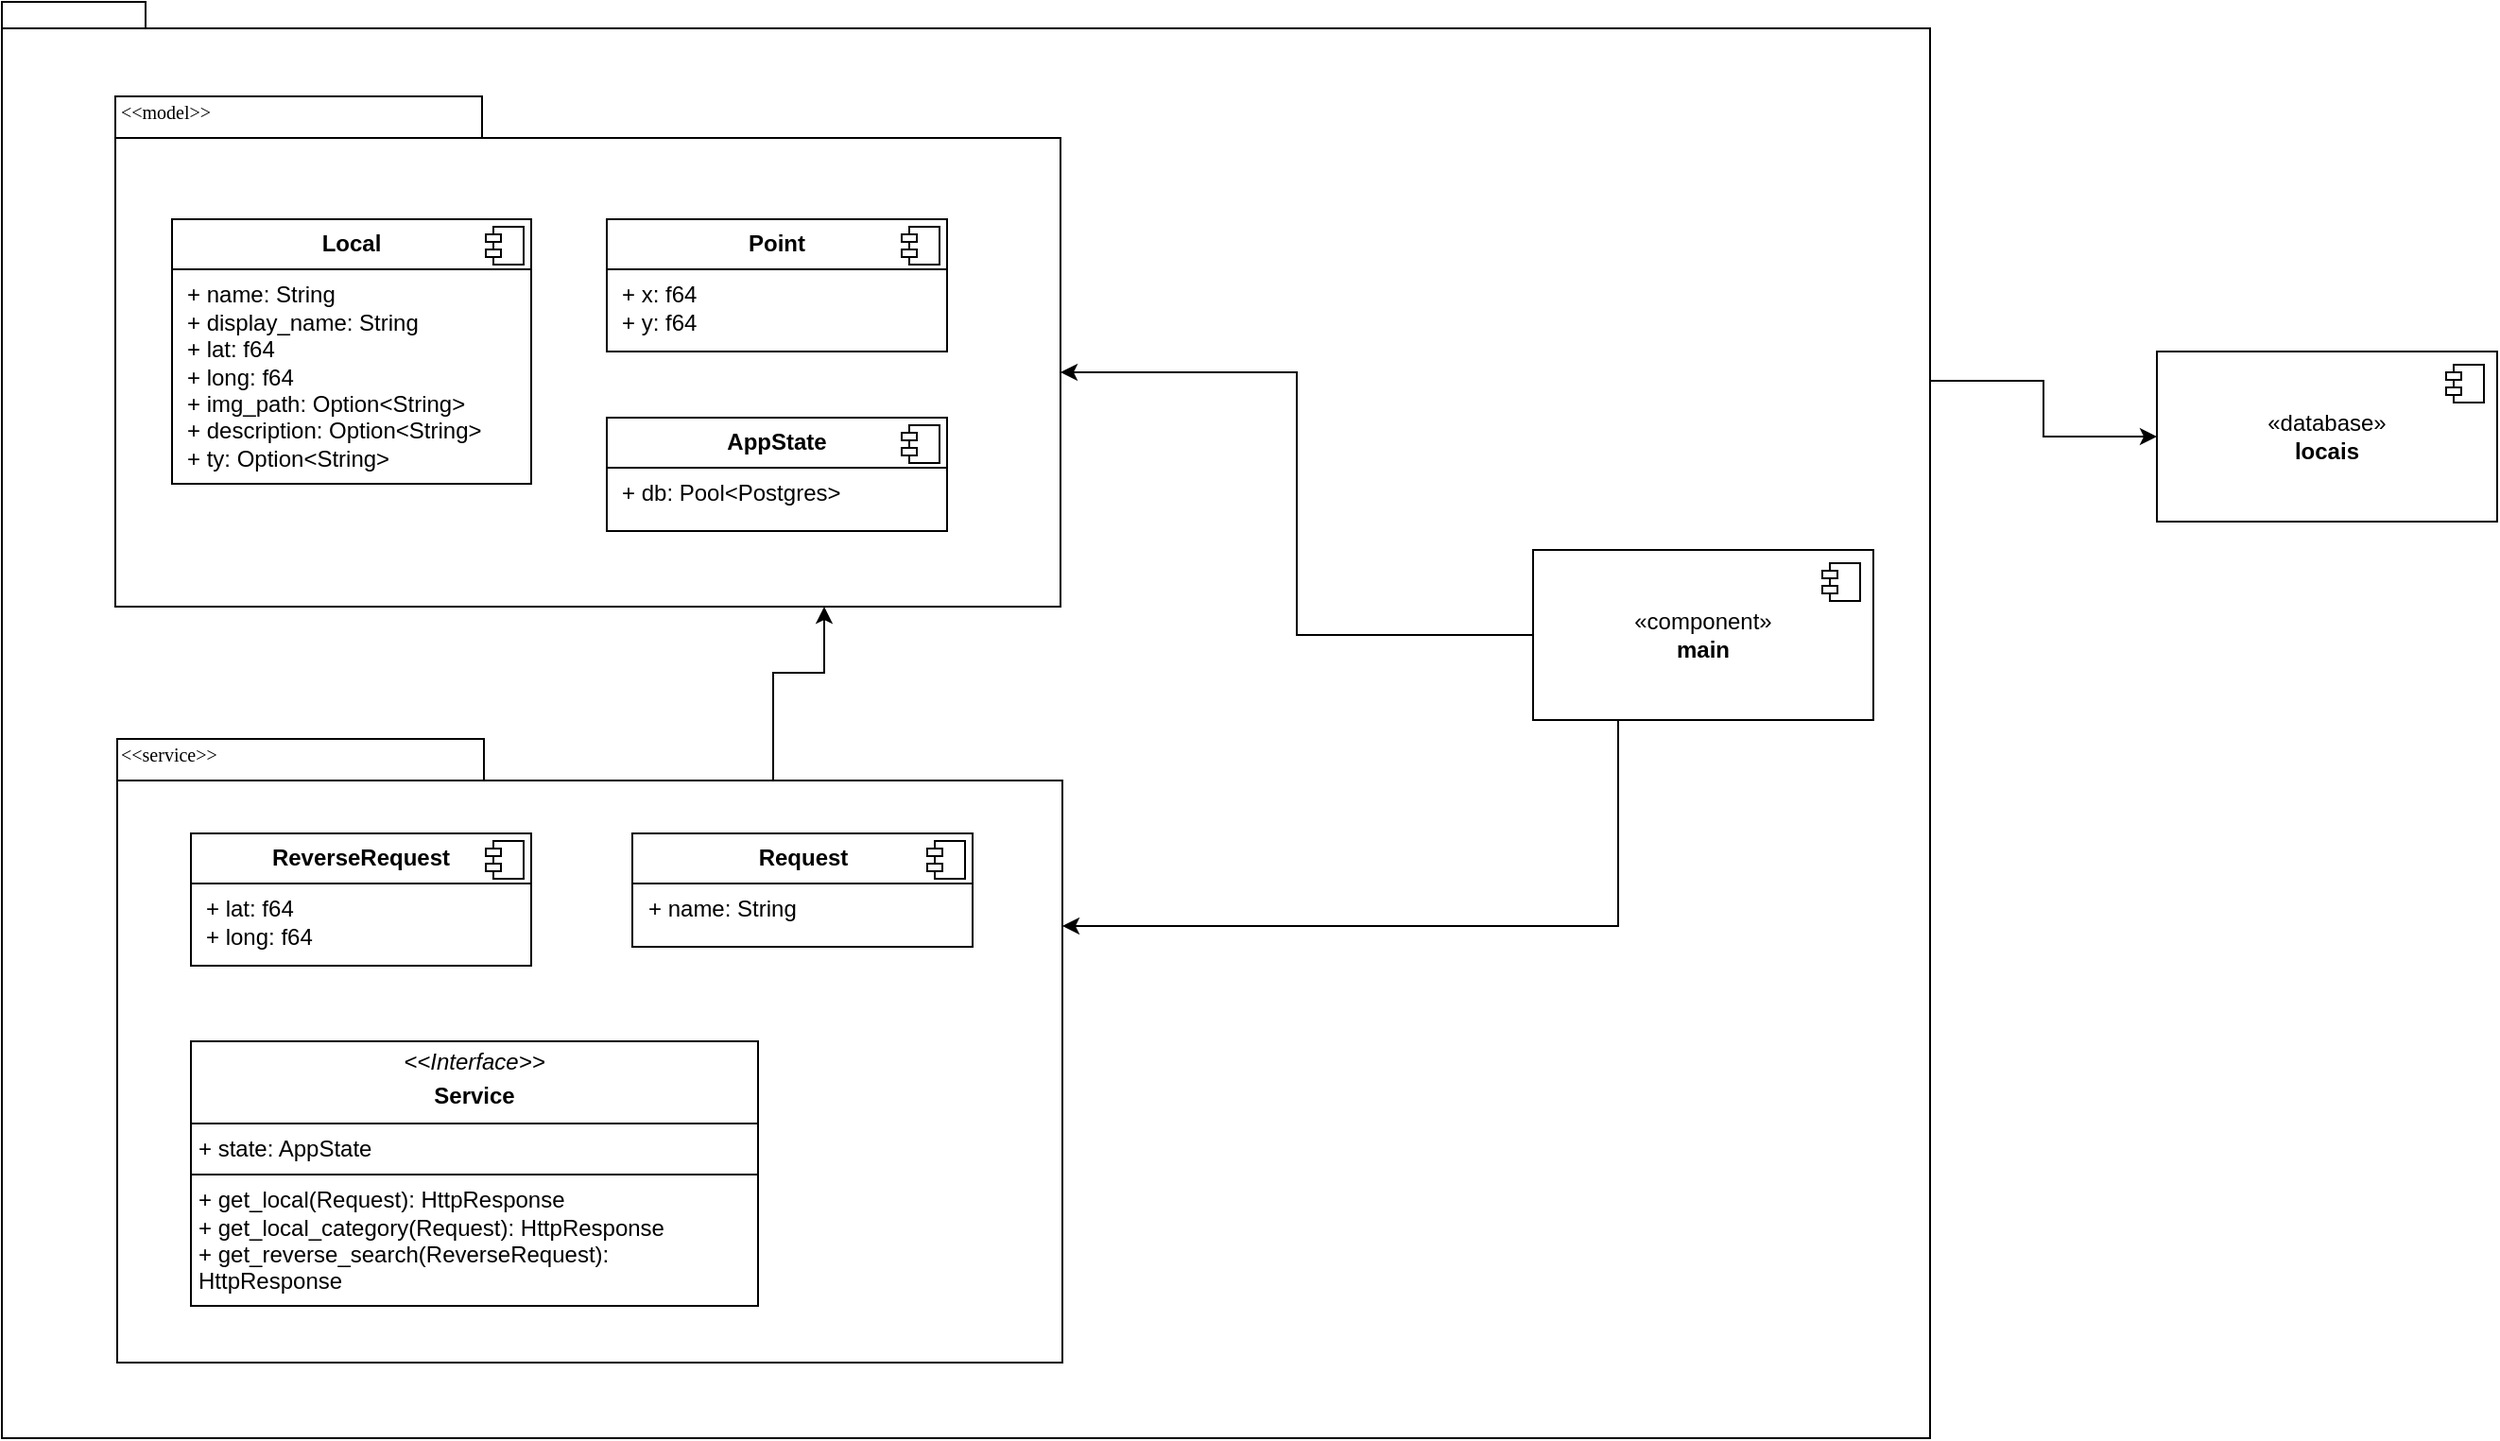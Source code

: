 <mxfile version="24.7.17">
  <diagram name="Page-1" id="b5b7bab2-c9e2-2cf4-8b2a-24fd1a2a6d21">
    <mxGraphModel dx="1750" dy="930" grid="1" gridSize="10" guides="1" tooltips="1" connect="1" arrows="1" fold="1" page="1" pageScale="1" pageWidth="827" pageHeight="1169" background="none" math="0" shadow="0">
      <root>
        <mxCell id="0" />
        <mxCell id="1" parent="0" />
        <mxCell id="arcIZvKdXKDP4hSETuBs-35" style="edgeStyle=orthogonalEdgeStyle;rounded=0;orthogonalLoop=1;jettySize=auto;html=1;exitX=0;exitY=0;exitDx=1020;exitDy=200.5;exitPerimeter=0;entryX=0;entryY=0.5;entryDx=0;entryDy=0;" edge="1" parent="1" source="arcIZvKdXKDP4hSETuBs-25" target="arcIZvKdXKDP4hSETuBs-33">
          <mxGeometry relative="1" as="geometry" />
        </mxCell>
        <mxCell id="arcIZvKdXKDP4hSETuBs-25" value="" style="shape=folder;fontStyle=1;spacingTop=10;tabWidth=40;tabHeight=14;tabPosition=left;html=1;whiteSpace=wrap;" vertex="1" parent="1">
          <mxGeometry x="280" y="90" width="1020" height="760" as="geometry" />
        </mxCell>
        <mxCell id="6e0c8c40b5770093-72" value="" style="shape=folder;fontStyle=1;spacingTop=10;tabWidth=194;tabHeight=22;tabPosition=left;html=1;rounded=0;shadow=0;comic=0;labelBackgroundColor=none;strokeWidth=1;fillColor=none;fontFamily=Verdana;fontSize=10;align=center;" parent="1" vertex="1">
          <mxGeometry x="340" y="140" width="500" height="270" as="geometry" />
        </mxCell>
        <mxCell id="6e0c8c40b5770093-73" value="&amp;lt;&amp;lt;model&amp;gt;&amp;gt;" style="text;html=1;align=left;verticalAlign=top;spacingTop=-4;fontSize=10;fontFamily=Verdana" parent="1" vertex="1">
          <mxGeometry x="341" y="140" width="130" height="20" as="geometry" />
        </mxCell>
        <mxCell id="arcIZvKdXKDP4hSETuBs-3" value="&lt;p style=&quot;margin:0px;margin-top:6px;text-align:center;&quot;&gt;&lt;b&gt;Local&lt;/b&gt;&lt;/p&gt;&lt;hr size=&quot;1&quot; style=&quot;border-style:solid;&quot;&gt;&lt;p style=&quot;margin:0px;margin-left:8px;&quot;&gt;+ name: String&lt;br&gt;+ display_name: String&lt;/p&gt;&lt;p style=&quot;margin:0px;margin-left:8px;&quot;&gt;+ lat: f64&lt;/p&gt;&lt;p style=&quot;margin:0px;margin-left:8px;&quot;&gt;+ long: f64&lt;/p&gt;&lt;p style=&quot;margin:0px;margin-left:8px;&quot;&gt;+ img_path: Option&amp;lt;String&amp;gt;&lt;/p&gt;&lt;p style=&quot;margin:0px;margin-left:8px;&quot;&gt;+ description: Option&amp;lt;String&amp;gt;&lt;/p&gt;&lt;p style=&quot;margin:0px;margin-left:8px;&quot;&gt;+ ty: Option&amp;lt;String&amp;gt;&lt;br&gt;&lt;/p&gt;&lt;p style=&quot;margin:0px;margin-left:8px;&quot;&gt;&lt;br&gt;&lt;/p&gt;" style="align=left;overflow=fill;html=1;dropTarget=0;whiteSpace=wrap;" vertex="1" parent="1">
          <mxGeometry x="370" y="205" width="190" height="140" as="geometry" />
        </mxCell>
        <mxCell id="arcIZvKdXKDP4hSETuBs-4" value="" style="shape=component;jettyWidth=8;jettyHeight=4;" vertex="1" parent="arcIZvKdXKDP4hSETuBs-3">
          <mxGeometry x="1" width="20" height="20" relative="1" as="geometry">
            <mxPoint x="-24" y="4" as="offset" />
          </mxGeometry>
        </mxCell>
        <mxCell id="arcIZvKdXKDP4hSETuBs-5" value="&lt;p style=&quot;margin:0px;margin-top:6px;text-align:center;&quot;&gt;&lt;b&gt;Point&lt;/b&gt;&lt;/p&gt;&lt;hr size=&quot;1&quot; style=&quot;border-style:solid;&quot;&gt;&lt;p style=&quot;margin:0px;margin-left:8px;&quot;&gt;+ x: f64&lt;br&gt;+ y: f64&lt;/p&gt;&lt;br&gt;&lt;p style=&quot;margin:0px;margin-left:8px;&quot;&gt;&lt;br&gt;&lt;/p&gt;" style="align=left;overflow=fill;html=1;dropTarget=0;whiteSpace=wrap;" vertex="1" parent="1">
          <mxGeometry x="600" y="205" width="180" height="70" as="geometry" />
        </mxCell>
        <mxCell id="arcIZvKdXKDP4hSETuBs-6" value="" style="shape=component;jettyWidth=8;jettyHeight=4;" vertex="1" parent="arcIZvKdXKDP4hSETuBs-5">
          <mxGeometry x="1" width="20" height="20" relative="1" as="geometry">
            <mxPoint x="-24" y="4" as="offset" />
          </mxGeometry>
        </mxCell>
        <mxCell id="arcIZvKdXKDP4hSETuBs-7" value="&lt;p style=&quot;margin:0px;margin-top:6px;text-align:center;&quot;&gt;&lt;b&gt;AppState&lt;/b&gt;&lt;/p&gt;&lt;hr size=&quot;1&quot; style=&quot;border-style:solid;&quot;&gt;&lt;p style=&quot;margin:0px;margin-left:8px;&quot;&gt;+ db: Pool&amp;lt;Postgres&amp;gt;&lt;br&gt;&lt;/p&gt;&lt;br&gt;&lt;p style=&quot;margin:0px;margin-left:8px;&quot;&gt;&lt;br&gt;&lt;/p&gt;" style="align=left;overflow=fill;html=1;dropTarget=0;whiteSpace=wrap;" vertex="1" parent="1">
          <mxGeometry x="600" y="310" width="180" height="60" as="geometry" />
        </mxCell>
        <mxCell id="arcIZvKdXKDP4hSETuBs-8" value="" style="shape=component;jettyWidth=8;jettyHeight=4;" vertex="1" parent="arcIZvKdXKDP4hSETuBs-7">
          <mxGeometry x="1" width="20" height="20" relative="1" as="geometry">
            <mxPoint x="-24" y="4" as="offset" />
          </mxGeometry>
        </mxCell>
        <mxCell id="arcIZvKdXKDP4hSETuBs-9" value="" style="shape=folder;fontStyle=1;spacingTop=10;tabWidth=194;tabHeight=22;tabPosition=left;html=1;rounded=0;shadow=0;comic=0;labelBackgroundColor=none;strokeWidth=1;fillColor=none;fontFamily=Verdana;fontSize=10;align=center;" vertex="1" parent="1">
          <mxGeometry x="341" y="480" width="500" height="330" as="geometry" />
        </mxCell>
        <mxCell id="arcIZvKdXKDP4hSETuBs-10" value="&amp;lt;&amp;lt;service&amp;gt;&amp;gt;" style="text;html=1;align=left;verticalAlign=top;spacingTop=-4;fontSize=10;fontFamily=Verdana" vertex="1" parent="1">
          <mxGeometry x="341" y="480" width="130" height="20" as="geometry" />
        </mxCell>
        <mxCell id="arcIZvKdXKDP4hSETuBs-18" value="&lt;p style=&quot;margin:0px;margin-top:6px;text-align:center;&quot;&gt;&lt;b&gt;ReverseRequest&lt;/b&gt;&lt;/p&gt;&lt;hr size=&quot;1&quot; style=&quot;border-style:solid;&quot;&gt;&lt;p style=&quot;margin:0px;margin-left:8px;&quot;&gt;+ lat: f64&lt;br&gt;+ long: f64&lt;/p&gt;" style="align=left;overflow=fill;html=1;dropTarget=0;whiteSpace=wrap;" vertex="1" parent="1">
          <mxGeometry x="380" y="530" width="180" height="70" as="geometry" />
        </mxCell>
        <mxCell id="arcIZvKdXKDP4hSETuBs-19" value="" style="shape=component;jettyWidth=8;jettyHeight=4;" vertex="1" parent="arcIZvKdXKDP4hSETuBs-18">
          <mxGeometry x="1" width="20" height="20" relative="1" as="geometry">
            <mxPoint x="-24" y="4" as="offset" />
          </mxGeometry>
        </mxCell>
        <mxCell id="arcIZvKdXKDP4hSETuBs-20" value="&lt;p style=&quot;margin:0px;margin-top:6px;text-align:center;&quot;&gt;&lt;b&gt;Request&lt;/b&gt;&lt;/p&gt;&lt;hr size=&quot;1&quot; style=&quot;border-style:solid;&quot;&gt;&lt;p style=&quot;margin:0px;margin-left:8px;&quot;&gt;+ name: String&lt;br&gt;&lt;br&gt;&lt;/p&gt;" style="align=left;overflow=fill;html=1;dropTarget=0;whiteSpace=wrap;" vertex="1" parent="1">
          <mxGeometry x="613.5" y="530" width="180" height="60" as="geometry" />
        </mxCell>
        <mxCell id="arcIZvKdXKDP4hSETuBs-21" value="" style="shape=component;jettyWidth=8;jettyHeight=4;" vertex="1" parent="arcIZvKdXKDP4hSETuBs-20">
          <mxGeometry x="1" width="20" height="20" relative="1" as="geometry">
            <mxPoint x="-24" y="4" as="offset" />
          </mxGeometry>
        </mxCell>
        <mxCell id="arcIZvKdXKDP4hSETuBs-23" value="&lt;p style=&quot;margin:0px;margin-top:4px;text-align:center;&quot;&gt;&lt;i&gt;&amp;lt;&amp;lt;Interface&amp;gt;&amp;gt;&lt;/i&gt;&lt;/p&gt;&lt;p style=&quot;margin:0px;margin-top:4px;text-align:center;&quot;&gt;&lt;b&gt;Service&lt;/b&gt;&lt;br&gt;&lt;/p&gt;&lt;hr size=&quot;1&quot; style=&quot;border-style:solid;&quot;&gt;&lt;p style=&quot;margin:0px;margin-left:4px;&quot;&gt;+ state: AppState&lt;br&gt;&lt;/p&gt;&lt;hr size=&quot;1&quot; style=&quot;border-style:solid;&quot;&gt;&lt;p style=&quot;margin:0px;margin-left:4px;&quot;&gt;+ get_local(Request): HttpResponse&lt;br&gt;+ get_local_category(Request): HttpResponse&lt;/p&gt;&lt;p style=&quot;margin:0px;margin-left:4px;&quot;&gt;+ get_reverse_search(ReverseRequest): HttpResponse&lt;br&gt;&lt;/p&gt;" style="verticalAlign=top;align=left;overflow=fill;html=1;whiteSpace=wrap;" vertex="1" parent="1">
          <mxGeometry x="380" y="640" width="300" height="140" as="geometry" />
        </mxCell>
        <mxCell id="arcIZvKdXKDP4hSETuBs-27" value="&lt;div&gt;«component»&lt;/div&gt;&lt;div&gt;&lt;b&gt;main&lt;/b&gt;&lt;br&gt;&lt;/div&gt;" style="html=1;dropTarget=0;whiteSpace=wrap;" vertex="1" parent="1">
          <mxGeometry x="1090" y="380" width="180" height="90" as="geometry" />
        </mxCell>
        <mxCell id="arcIZvKdXKDP4hSETuBs-28" value="" style="shape=module;jettyWidth=8;jettyHeight=4;" vertex="1" parent="arcIZvKdXKDP4hSETuBs-27">
          <mxGeometry x="1" width="20" height="20" relative="1" as="geometry">
            <mxPoint x="-27" y="7" as="offset" />
          </mxGeometry>
        </mxCell>
        <mxCell id="arcIZvKdXKDP4hSETuBs-30" style="edgeStyle=orthogonalEdgeStyle;rounded=0;orthogonalLoop=1;jettySize=auto;html=1;exitX=0;exitY=0.5;exitDx=0;exitDy=0;entryX=0;entryY=0;entryDx=500;entryDy=146;entryPerimeter=0;" edge="1" parent="1" source="arcIZvKdXKDP4hSETuBs-27" target="6e0c8c40b5770093-72">
          <mxGeometry relative="1" as="geometry" />
        </mxCell>
        <mxCell id="arcIZvKdXKDP4hSETuBs-31" style="edgeStyle=orthogonalEdgeStyle;rounded=0;orthogonalLoop=1;jettySize=auto;html=1;exitX=0;exitY=0;exitDx=347;exitDy=22;exitPerimeter=0;entryX=0.75;entryY=1;entryDx=0;entryDy=0;entryPerimeter=0;" edge="1" parent="1" source="arcIZvKdXKDP4hSETuBs-9" target="6e0c8c40b5770093-72">
          <mxGeometry relative="1" as="geometry" />
        </mxCell>
        <mxCell id="arcIZvKdXKDP4hSETuBs-32" style="edgeStyle=orthogonalEdgeStyle;rounded=0;orthogonalLoop=1;jettySize=auto;html=1;exitX=0.25;exitY=1;exitDx=0;exitDy=0;entryX=0;entryY=0;entryDx=500;entryDy=99;entryPerimeter=0;" edge="1" parent="1" source="arcIZvKdXKDP4hSETuBs-27" target="arcIZvKdXKDP4hSETuBs-9">
          <mxGeometry relative="1" as="geometry" />
        </mxCell>
        <mxCell id="arcIZvKdXKDP4hSETuBs-33" value="&lt;div&gt;«database»&lt;/div&gt;&lt;div&gt;&lt;b&gt;locais&lt;/b&gt;&lt;br&gt;&lt;/div&gt;" style="html=1;dropTarget=0;whiteSpace=wrap;" vertex="1" parent="1">
          <mxGeometry x="1420" y="275" width="180" height="90" as="geometry" />
        </mxCell>
        <mxCell id="arcIZvKdXKDP4hSETuBs-34" value="" style="shape=module;jettyWidth=8;jettyHeight=4;" vertex="1" parent="arcIZvKdXKDP4hSETuBs-33">
          <mxGeometry x="1" width="20" height="20" relative="1" as="geometry">
            <mxPoint x="-27" y="7" as="offset" />
          </mxGeometry>
        </mxCell>
      </root>
    </mxGraphModel>
  </diagram>
</mxfile>

